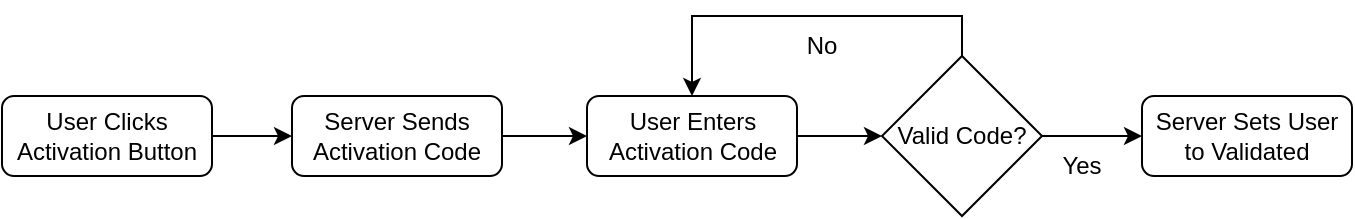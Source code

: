 <mxfile version="20.5.3" type="device"><diagram id="C5RBs43oDa-KdzZeNtuy" name="Page-1"><mxGraphModel dx="1220" dy="1116" grid="1" gridSize="10" guides="1" tooltips="1" connect="1" arrows="1" fold="1" page="1" pageScale="1" pageWidth="827" pageHeight="1169" math="0" shadow="0"><root><mxCell id="WIyWlLk6GJQsqaUBKTNV-0"/><mxCell id="WIyWlLk6GJQsqaUBKTNV-1" parent="WIyWlLk6GJQsqaUBKTNV-0"/><mxCell id="novVhPt05z47YTGjTxBe-8" value="" style="edgeStyle=orthogonalEdgeStyle;rounded=0;orthogonalLoop=1;jettySize=auto;html=1;" edge="1" parent="WIyWlLk6GJQsqaUBKTNV-1" source="WIyWlLk6GJQsqaUBKTNV-3" target="novVhPt05z47YTGjTxBe-5"><mxGeometry relative="1" as="geometry"/></mxCell><mxCell id="WIyWlLk6GJQsqaUBKTNV-3" value="&lt;div&gt;User Clicks Activation Button&lt;/div&gt;" style="rounded=1;whiteSpace=wrap;html=1;fontSize=12;glass=0;strokeWidth=1;shadow=0;" parent="WIyWlLk6GJQsqaUBKTNV-1" vertex="1"><mxGeometry x="70" y="160" width="105" height="40" as="geometry"/></mxCell><mxCell id="novVhPt05z47YTGjTxBe-9" value="" style="edgeStyle=orthogonalEdgeStyle;rounded=0;orthogonalLoop=1;jettySize=auto;html=1;" edge="1" parent="WIyWlLk6GJQsqaUBKTNV-1" source="novVhPt05z47YTGjTxBe-5" target="novVhPt05z47YTGjTxBe-6"><mxGeometry relative="1" as="geometry"/></mxCell><mxCell id="novVhPt05z47YTGjTxBe-5" value="Server Sends Activation Code" style="rounded=1;whiteSpace=wrap;html=1;fontSize=12;glass=0;strokeWidth=1;shadow=0;" vertex="1" parent="WIyWlLk6GJQsqaUBKTNV-1"><mxGeometry x="215" y="160" width="105" height="40" as="geometry"/></mxCell><mxCell id="novVhPt05z47YTGjTxBe-10" value="" style="edgeStyle=orthogonalEdgeStyle;rounded=0;orthogonalLoop=1;jettySize=auto;html=1;" edge="1" parent="WIyWlLk6GJQsqaUBKTNV-1" source="novVhPt05z47YTGjTxBe-6" target="novVhPt05z47YTGjTxBe-7"><mxGeometry relative="1" as="geometry"/></mxCell><mxCell id="novVhPt05z47YTGjTxBe-6" value="&lt;div&gt;User Enters&lt;/div&gt;&lt;div&gt;Activation Code&lt;br&gt;&lt;/div&gt;" style="rounded=1;whiteSpace=wrap;html=1;fontSize=12;glass=0;strokeWidth=1;shadow=0;" vertex="1" parent="WIyWlLk6GJQsqaUBKTNV-1"><mxGeometry x="362.5" y="160" width="105" height="40" as="geometry"/></mxCell><mxCell id="novVhPt05z47YTGjTxBe-12" value="" style="edgeStyle=orthogonalEdgeStyle;rounded=0;orthogonalLoop=1;jettySize=auto;html=1;" edge="1" parent="WIyWlLk6GJQsqaUBKTNV-1" source="novVhPt05z47YTGjTxBe-7" target="novVhPt05z47YTGjTxBe-11"><mxGeometry relative="1" as="geometry"/></mxCell><mxCell id="novVhPt05z47YTGjTxBe-16" style="edgeStyle=orthogonalEdgeStyle;rounded=0;orthogonalLoop=1;jettySize=auto;html=1;exitX=0.5;exitY=0;exitDx=0;exitDy=0;entryX=0.5;entryY=0;entryDx=0;entryDy=0;" edge="1" parent="WIyWlLk6GJQsqaUBKTNV-1" source="novVhPt05z47YTGjTxBe-7" target="novVhPt05z47YTGjTxBe-6"><mxGeometry relative="1" as="geometry"/></mxCell><mxCell id="novVhPt05z47YTGjTxBe-7" value="Valid Code?" style="rhombus;whiteSpace=wrap;html=1;" vertex="1" parent="WIyWlLk6GJQsqaUBKTNV-1"><mxGeometry x="510" y="140" width="80" height="80" as="geometry"/></mxCell><mxCell id="novVhPt05z47YTGjTxBe-11" value="&lt;div&gt;Server Sets User to Validated&lt;br&gt;&lt;/div&gt;" style="rounded=1;whiteSpace=wrap;html=1;fontSize=12;glass=0;strokeWidth=1;shadow=0;" vertex="1" parent="WIyWlLk6GJQsqaUBKTNV-1"><mxGeometry x="640" y="160" width="105" height="40" as="geometry"/></mxCell><mxCell id="novVhPt05z47YTGjTxBe-14" value="Yes" style="text;html=1;strokeColor=none;fillColor=none;align=center;verticalAlign=middle;whiteSpace=wrap;rounded=0;" vertex="1" parent="WIyWlLk6GJQsqaUBKTNV-1"><mxGeometry x="580" y="180" width="60" height="30" as="geometry"/></mxCell><mxCell id="novVhPt05z47YTGjTxBe-15" value="No" style="text;html=1;strokeColor=none;fillColor=none;align=center;verticalAlign=middle;whiteSpace=wrap;rounded=0;" vertex="1" parent="WIyWlLk6GJQsqaUBKTNV-1"><mxGeometry x="450" y="120" width="60" height="30" as="geometry"/></mxCell></root></mxGraphModel></diagram></mxfile>